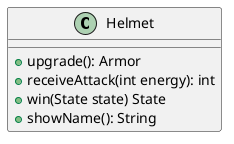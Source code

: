 @startuml
class Helmet {
    +upgrade(): Armor
    +receiveAttack(int energy): int
    +win(State state) State
    +showName(): String
}
@enduml